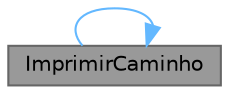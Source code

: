 digraph "ImprimirCaminho"
{
 // LATEX_PDF_SIZE
  bgcolor="transparent";
  edge [fontname=Helvetica,fontsize=10,labelfontname=Helvetica,labelfontsize=10];
  node [fontname=Helvetica,fontsize=10,shape=box,height=0.2,width=0.4];
  rankdir="LR";
  Node1 [id="Node000001",label="ImprimirCaminho",height=0.2,width=0.4,color="gray40", fillcolor="grey60", style="filled", fontcolor="black",tooltip="Função auxiliar para imprimir um caminho."];
  Node1 -> Node1 [id="edge1_Node000001_Node000001",color="steelblue1",style="solid",tooltip=" "];
}
